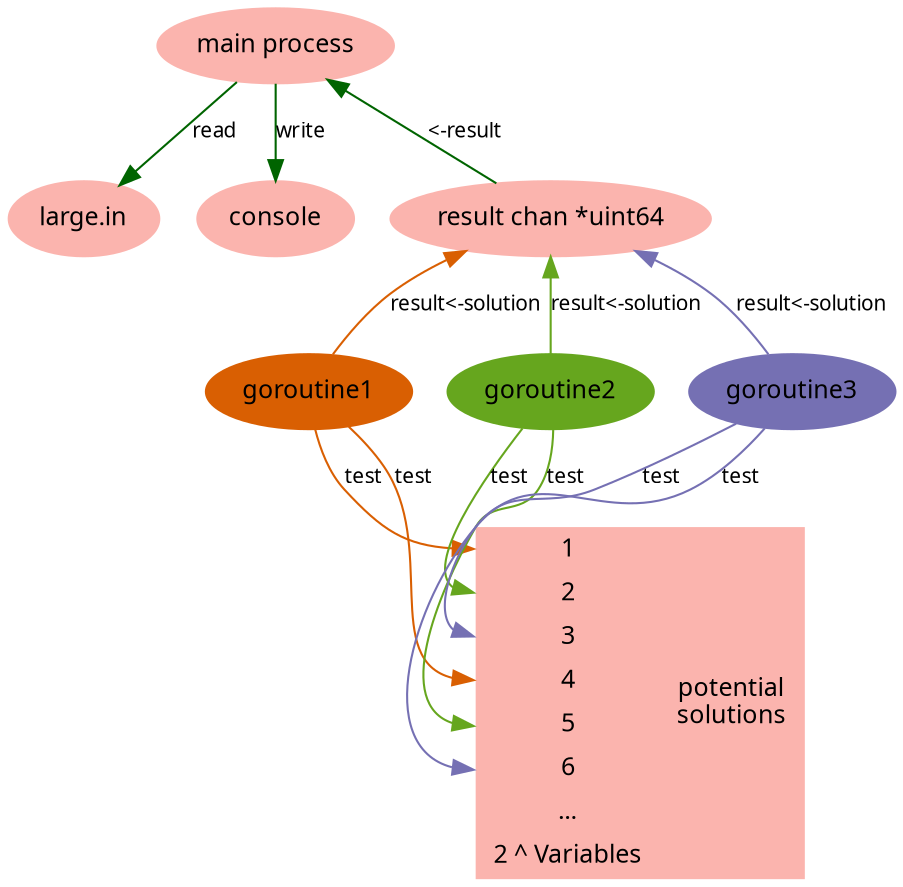 digraph architecture {
  node [style=rounded,style=filled,fontname=Verdana,fontsize=12,colorscheme=pastel18,color=1];
  edge [color=darkgreen,fontname="Verdana",fontsize=10];
  graph [ dpi = 300 ];
  compound=true;

  fontname=Verdana;
  fontsize=12;
  main_process [label="main process"];
  input_file [label="large.in"];
  output_file [label="console"];
  main_process -> input_file [label="read"];
  main_process -> output_file [label="write"];

  numbers [shape=record, label="{<A>1 |<B> 2 |<C> 3 |<D> 4|<E> 5 |<F> 6 | ... |
  2 ^ Variables }| potential\nsolutions"];

  channel [label="result chan *uint64"];
  main_process -> channel [label="<-result", dir="back"];

{
  edge [colorscheme=dark25,label="test"];
  node [colorscheme=dark25];
  goroutine1 [color=2];
  goroutine1 -> numbers:A [color=2];
  goroutine1 -> numbers:D [color=2];

  goroutine2 [color=5];
  goroutine2 -> numbers:B [color=5];
  goroutine2 -> numbers:E [color=5];

  goroutine3 [color=3];
  goroutine3 -> numbers:C [color=3];
  goroutine3 -> numbers:F [color=3];

  channel -> goroutine1 [label="result<-solution", dir="back", color=2];
  channel -> goroutine2 [label="result<-solution", dir="back", color=5];
  channel -> goroutine3 [label="result<-solution", dir="back", color=3];
}

}

